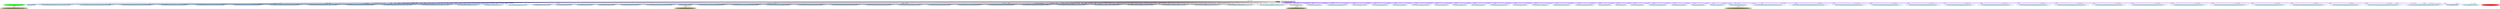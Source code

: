 digraph sessionTrack13 {
                graph [splines=true overlap=false rankdir=TB label=" Session Track #13" labelloc=t]
                node [style=filled]
                edge [style=bold]
                    "Direct Link" [color=khaki4];
"GET /movies/id/2010-how-to-train-your-dragon HTTP/1.1" [color=green];
	"Direct Link" -> "GET /movies/id/2010-how-to-train-your-dragon HTTP/1.1" [label="1 - 2:24:08 AM", color="#000066"];
"http://www.criticcomrade.com/movies/id/2010-how-to-train-your-dragon" [color=khaki4];
"GET /movies/id/2010-how-to-train-your-dragon HTTP/1.1" -> "http://www.criticcomrade.com/movies/id/2010-how-to-train-your-dragon" [label="1 BACK", color="#000066", style="dashed"];
	"http://www.criticcomrade.com/movies/id/2010-how-to-train-your-dragon" -> "GET /movies/id/2010-how-to-train-your-dragon HTTP/1.1" [label="2 - 2:24:17 AM", color="#020164"];
"GET /movies/id/2010-how-to-train-your-dragon HTTP/1.1" -> "Direct Link" [label="2 BACK", color="#020164", style="dashed"];
	"Direct Link" -> "GET /movies/id/2010-how-to-train-your-dragon HTTP/1.1" [label="3 - 2:24:25 AM", color="#040262"];
"GET /movies/id/ HTTP/1.1" [color=lightblue2];
"GET /movies/id/2010-how-to-train-your-dragon HTTP/1.1" -> "Direct Link" [label="3 BACK", color="#040262", style="dashed"];
	"Direct Link" -> "GET /movies/id/ HTTP/1.1" [label="4 - 2:24:29 AM", color="#060360"];
"GET /critics/id/james-berardinelli-at-reelviews/reviews/2010-how-to-train-your-dragon/ HTTP/1.1" [color=lightblue2];
"GET /movies/id/ HTTP/1.1" -> "Direct Link" [label="4 BACK", color="#060360", style="dashed"];
	"Direct Link" -> "GET /critics/id/james-berardinelli-at-reelviews/reviews/2010-how-to-train-your-dragon/ HTTP/1.1" [label="5 - 2:24:33 AM", color="#08045e"];
"GET /critics/id/andy-klein-at-christian-science-monitor/reviews/2010-how-to-train-your-dragon/ HTTP/1.1" [color=lightblue2];
"GET /critics/id/james-berardinelli-at-reelviews/reviews/2010-how-to-train-your-dragon/ HTTP/1.1" -> "Direct Link" [label="5 BACK", color="#08045e", style="dashed"];
	"Direct Link" -> "GET /critics/id/andy-klein-at-christian-science-monitor/reviews/2010-how-to-train-your-dragon/ HTTP/1.1" [label="6 - 2:24:39 AM", color="#0a055c"];
"GET /critics/id/steve-persall-at-st-petersburg-times/reviews/2010-how-to-train-your-dragon/ HTTP/1.1" [color=lightblue2];
"GET /critics/id/andy-klein-at-christian-science-monitor/reviews/2010-how-to-train-your-dragon/ HTTP/1.1" -> "Direct Link" [label="6 BACK", color="#0a055c", style="dashed"];
	"Direct Link" -> "GET /critics/id/steve-persall-at-st-petersburg-times/reviews/2010-how-to-train-your-dragon/ HTTP/1.1" [label="7 - 2:24:44 AM", color="#0c065a"];
"GET /critics/id/helen-ohara-at-empire/reviews/2010-how-to-train-your-dragon/ HTTP/1.1" [color=lightblue2];
"GET /critics/id/steve-persall-at-st-petersburg-times/reviews/2010-how-to-train-your-dragon/ HTTP/1.1" -> "Direct Link" [label="7 BACK", color="#0c065a", style="dashed"];
	"Direct Link" -> "GET /critics/id/helen-ohara-at-empire/reviews/2010-how-to-train-your-dragon/ HTTP/1.1" [label="8 - 2:24:49 AM", color="#0e0758"];
"GET /critics/id/mike-clark-at-washington-post/reviews/2010-how-to-train-your-dragon/ HTTP/1.1" [color=lightblue2];
"GET /critics/id/helen-ohara-at-empire/reviews/2010-how-to-train-your-dragon/ HTTP/1.1" -> "Direct Link" [label="8 BACK", color="#0e0758", style="dashed"];
	"Direct Link" -> "GET /critics/id/mike-clark-at-washington-post/reviews/2010-how-to-train-your-dragon/ HTTP/1.1" [label="9 - 2:24:55 AM", color="#100856"];
"GET /critics/id/tom-russo-at-boston-globe/reviews/2010-how-to-train-your-dragon/ HTTP/1.1" [color=lightblue2];
"GET /critics/id/mike-clark-at-washington-post/reviews/2010-how-to-train-your-dragon/ HTTP/1.1" -> "Direct Link" [label="9 BACK", color="#100856", style="dashed"];
	"Direct Link" -> "GET /critics/id/tom-russo-at-boston-globe/reviews/2010-how-to-train-your-dragon/ HTTP/1.1" [label="10 - 2:25:00 AM", color="#120954"];
"GET /critics/id/roger-moore-at-orlando-sentinel/reviews/2010-how-to-train-your-dragon/ HTTP/1.1" [color=lightblue2];
"GET /critics/id/tom-russo-at-boston-globe/reviews/2010-how-to-train-your-dragon/ HTTP/1.1" -> "Direct Link" [label="10 BACK", color="#120954", style="dashed"];
	"Direct Link" -> "GET /critics/id/roger-moore-at-orlando-sentinel/reviews/2010-how-to-train-your-dragon/ HTTP/1.1" [label="11 - 2:25:05 AM", color="#140a52"];
"GET /critics/id/david-fear-at-time-out-new-york/reviews/2010-how-to-train-your-dragon/ HTTP/1.1" [color=lightblue2];
"GET /critics/id/roger-moore-at-orlando-sentinel/reviews/2010-how-to-train-your-dragon/ HTTP/1.1" -> "Direct Link" [label="11 BACK", color="#140a52", style="dashed"];
	"Direct Link" -> "GET /critics/id/david-fear-at-time-out-new-york/reviews/2010-how-to-train-your-dragon/ HTTP/1.1" [label="12 - 2:25:11 AM", color="#160b50"];
"GET /critics/id/ella-taylor-at-village-voice/reviews/2010-how-to-train-your-dragon/ HTTP/1.1" [color=lightblue2];
"GET /critics/id/david-fear-at-time-out-new-york/reviews/2010-how-to-train-your-dragon/ HTTP/1.1" -> "Direct Link" [label="12 BACK", color="#160b50", style="dashed"];
	"Direct Link" -> "GET /critics/id/ella-taylor-at-village-voice/reviews/2010-how-to-train-your-dragon/ HTTP/1.1" [label="13 - 2:25:16 AM", color="#180c4e"];
"GET /critics/id/stephanie-zacharek-at-saloncom/reviews/2010-how-to-train-your-dragon/ HTTP/1.1" [color=lightblue2];
"GET /critics/id/ella-taylor-at-village-voice/reviews/2010-how-to-train-your-dragon/ HTTP/1.1" -> "Direct Link" [label="13 BACK", color="#180c4e", style="dashed"];
	"Direct Link" -> "GET /critics/id/stephanie-zacharek-at-saloncom/reviews/2010-how-to-train-your-dragon/ HTTP/1.1" [label="14 - 2:25:22 AM", color="#1a0d4c"];
"GET /critics/id/kyle-smith-at-new-york-post/reviews/2010-how-to-train-your-dragon/ HTTP/1.1" [color=lightblue2];
"GET /critics/id/stephanie-zacharek-at-saloncom/reviews/2010-how-to-train-your-dragon/ HTTP/1.1" -> "Direct Link" [label="14 BACK", color="#1a0d4c", style="dashed"];
	"Direct Link" -> "GET /critics/id/kyle-smith-at-new-york-post/reviews/2010-how-to-train-your-dragon/ HTTP/1.1" [label="15 - 2:25:27 AM", color="#1c0e4a"];
"GET /critics/id/owen-gleiberman-at-entertainment-weekly/ HTTP/1.1" [color=lightblue2];
"GET /critics/id/kyle-smith-at-new-york-post/reviews/2010-how-to-train-your-dragon/ HTTP/1.1" -> "Direct Link" [label="15 BACK", color="#1c0e4a", style="dashed"];
	"Direct Link" -> "GET /critics/id/owen-gleiberman-at-entertainment-weekly/ HTTP/1.1" [label="16 - 2:25:32 AM", color="#1e0f48"];
"GET /critics/id/roger-moore-at-orlando-sentinel/ HTTP/1.1" [color=lightblue2];
"GET /critics/id/owen-gleiberman-at-entertainment-weekly/ HTTP/1.1" -> "Direct Link" [label="16 BACK", color="#1e0f48", style="dashed"];
	"Direct Link" -> "GET /critics/id/roger-moore-at-orlando-sentinel/ HTTP/1.1" [label="17 - 2:25:36 AM", color="#201046"];
"GET /critics/id/pete-hammond-at-boxoffice-magazine/ HTTP/1.1" [color=lightblue2];
"GET /critics/id/roger-moore-at-orlando-sentinel/ HTTP/1.1" -> "Direct Link" [label="17 BACK", color="#201046", style="dashed"];
	"Direct Link" -> "GET /critics/id/pete-hammond-at-boxoffice-magazine/ HTTP/1.1" [label="18 - 2:25:39 AM", color="#221144"];
"GET /critics/id/david-fear-at-time-out-new-york/ HTTP/1.1" [color=lightblue2];
"GET /critics/id/pete-hammond-at-boxoffice-magazine/ HTTP/1.1" -> "Direct Link" [label="18 BACK", color="#221144", style="dashed"];
	"Direct Link" -> "GET /critics/id/david-fear-at-time-out-new-york/ HTTP/1.1" [label="19 - 2:25:48 AM", color="#241242"];
"GET /critics/id/peter-debruge-at-variety/ HTTP/1.1" [color=lightblue2];
"GET /critics/id/david-fear-at-time-out-new-york/ HTTP/1.1" -> "Direct Link" [label="19 BACK", color="#241242", style="dashed"];
	"Direct Link" -> "GET /critics/id/peter-debruge-at-variety/ HTTP/1.1" [label="20 - 2:25:52 AM", color="#261340"];
"GET /critics/id/ella-taylor-at-village-voice/ HTTP/1.1" [color=lightblue2];
"GET /critics/id/peter-debruge-at-variety/ HTTP/1.1" -> "Direct Link" [label="20 BACK", color="#261340", style="dashed"];
	"Direct Link" -> "GET /critics/id/ella-taylor-at-village-voice/ HTTP/1.1" [label="21 - 2:25:58 AM", color="#28143e"];
"GET /critics/id/peter-travers-at-rolling-stone/ HTTP/1.1" [color=lightblue2];
"GET /critics/id/ella-taylor-at-village-voice/ HTTP/1.1" -> "Direct Link" [label="21 BACK", color="#28143e", style="dashed"];
	"Direct Link" -> "GET /critics/id/peter-travers-at-rolling-stone/ HTTP/1.1" [label="22 - 2:26:03 AM", color="#2a153c"];
"GET /critics/id/bill-goodykoontz-at-arizona-republic HTTP/1.1" [color=lightblue2];
"GET /critics/id/peter-travers-at-rolling-stone/ HTTP/1.1" -> "Direct Link" [label="22 BACK", color="#2a153c", style="dashed"];
	"Direct Link" -> "GET /critics/id/bill-goodykoontz-at-arizona-republic HTTP/1.1" [label="23 - 5:06:31 AM", color="#2c163a"];
"GET /critics/id/bill-goodykoontz-at-arizona-republic/reviews/2009-post-grad/ HTTP/1.1" [color=lightblue2];
"GET /critics/id/bill-goodykoontz-at-arizona-republic HTTP/1.1" -> "Direct Link" [label="23 BACK", color="#2c163a", style="dashed"];
	"Direct Link" -> "GET /critics/id/bill-goodykoontz-at-arizona-republic/reviews/2009-post-grad/ HTTP/1.1" [label="24 - 5:06:36 AM", color="#2e1738"];
"GET /movies/id/2009-post-grad/ HTTP/1.1" [color=lightblue2];
"GET /critics/id/bill-goodykoontz-at-arizona-republic/reviews/2009-post-grad/ HTTP/1.1" -> "Direct Link" [label="24 BACK", color="#2e1738", style="dashed"];
	"Direct Link" -> "GET /movies/id/2009-post-grad/ HTTP/1.1" [label="25 - 5:06:41 AM", color="#301836"];
"http://www.criticcomrade.com/movies/id/2009-post-grad/" [color=khaki4];
"GET /movies/id/2009-post-grad/ HTTP/1.1" -> "http://www.criticcomrade.com/movies/id/2009-post-grad/" [label="25 BACK", color="#301836", style="dashed"];
	"http://www.criticcomrade.com/movies/id/2009-post-grad/" -> "GET /movies/id/2009-post-grad/ HTTP/1.1" [label="26 - 5:06:53 AM", color="#321934"];
"GET /movies/id/2009-post-grad/ HTTP/1.1" -> "Direct Link" [label="26 BACK", color="#321934", style="dashed"];
	"Direct Link" -> "GET /movies/id/2009-post-grad/ HTTP/1.1" [label="27 - 5:07:02 AM", color="#341a32"];
"GET /movies/id/2009-post-grad/ HTTP/1.1" -> "Direct Link" [label="27 BACK", color="#341a32", style="dashed"];
	"Direct Link" -> "GET /critics/id/bill-goodykoontz-at-arizona-republic HTTP/1.1" [label="28 - 5:07:06 AM", color="#361b30"];
"GET /critics/id/joe-neumaier-at-new-york-daily-news/reviews/2009-post-grad/ HTTP/1.1" [color=lightblue2];
"GET /critics/id/bill-goodykoontz-at-arizona-republic HTTP/1.1" -> "Direct Link" [label="28 BACK", color="#361b30", style="dashed"];
	"Direct Link" -> "GET /critics/id/joe-neumaier-at-new-york-daily-news/reviews/2009-post-grad/ HTTP/1.1" [label="29 - 5:07:11 AM", color="#381c2e"];
"GET /critics/id/stephen-whitty-at-newark-starledger/reviews/2009-post-grad/ HTTP/1.1" [color=lightblue2];
"GET /critics/id/joe-neumaier-at-new-york-daily-news/reviews/2009-post-grad/ HTTP/1.1" -> "Direct Link" [label="29 BACK", color="#381c2e", style="dashed"];
	"Direct Link" -> "GET /critics/id/stephen-whitty-at-newark-starledger/reviews/2009-post-grad/ HTTP/1.1" [label="30 - 5:07:15 AM", color="#3a1d2c"];
"GET /critics/id/avi-offer-at-nyc-movie-guru/reviews/2009-post-grad/ HTTP/1.1" [color=lightblue2];
"GET /critics/id/stephen-whitty-at-newark-starledger/reviews/2009-post-grad/ HTTP/1.1" -> "Direct Link" [label="30 BACK", color="#3a1d2c", style="dashed"];
	"Direct Link" -> "GET /critics/id/avi-offer-at-nyc-movie-guru/reviews/2009-post-grad/ HTTP/1.1" [label="31 - 5:07:21 AM", color="#3c1e2a"];
"GET /critics/id/amy-biancolli-at-houston-chronicle/reviews/2009-post-grad/ HTTP/1.1" [color=lightblue2];
"GET /critics/id/avi-offer-at-nyc-movie-guru/reviews/2009-post-grad/ HTTP/1.1" -> "Direct Link" [label="31 BACK", color="#3c1e2a", style="dashed"];
	"Direct Link" -> "GET /critics/id/amy-biancolli-at-houston-chronicle/reviews/2009-post-grad/ HTTP/1.1" [label="32 - 5:07:25 AM", color="#3e1f28"];
"GET /critics/id/jeannette-catsoulis-at-new-york-times/reviews/2009-post-grad/ HTTP/1.1" [color=lightblue2];
"GET /critics/id/amy-biancolli-at-houston-chronicle/reviews/2009-post-grad/ HTTP/1.1" -> "Direct Link" [label="32 BACK", color="#3e1f28", style="dashed"];
	"Direct Link" -> "GET /critics/id/jeannette-catsoulis-at-new-york-times/reviews/2009-post-grad/ HTTP/1.1" [label="33 - 5:07:31 AM", color="#402026"];
"GET /critics/id/moira-macdonald-at-seattle-times/reviews/2009-post-grad/ HTTP/1.1" [color=lightblue2];
"GET /critics/id/jeannette-catsoulis-at-new-york-times/reviews/2009-post-grad/ HTTP/1.1" -> "Direct Link" [label="33 BACK", color="#402026", style="dashed"];
	"Direct Link" -> "GET /critics/id/moira-macdonald-at-seattle-times/reviews/2009-post-grad/ HTTP/1.1" [label="34 - 5:07:36 AM", color="#422124"];
"GET /critics/id/peter-paras-at-e-online/reviews/2009-post-grad/ HTTP/1.1" [color=lightblue2];
"GET /critics/id/moira-macdonald-at-seattle-times/reviews/2009-post-grad/ HTTP/1.1" -> "Direct Link" [label="34 BACK", color="#422124", style="dashed"];
	"Direct Link" -> "GET /critics/id/peter-paras-at-e-online/reviews/2009-post-grad/ HTTP/1.1" [label="35 - 5:07:41 AM", color="#442222"];
"GET /critics/id/tom-long-at-detroit-news/reviews/2009-post-grad/ HTTP/1.1" [color=lightblue2];
"GET /critics/id/peter-paras-at-e-online/reviews/2009-post-grad/ HTTP/1.1" -> "Direct Link" [label="35 BACK", color="#442222", style="dashed"];
	"Direct Link" -> "GET /critics/id/tom-long-at-detroit-news/reviews/2009-post-grad/ HTTP/1.1" [label="36 - 5:07:47 AM", color="#462320"];
"GET /critics/id/greg-quill-at-toronto-star/reviews/2009-post-grad/ HTTP/1.1" [color=lightblue2];
"GET /critics/id/tom-long-at-detroit-news/reviews/2009-post-grad/ HTTP/1.1" -> "Direct Link" [label="36 BACK", color="#462320", style="dashed"];
	"Direct Link" -> "GET /critics/id/greg-quill-at-toronto-star/reviews/2009-post-grad/ HTTP/1.1" [label="37 - 5:07:52 AM", color="#48241e"];
"GET /critics/id/peter-sobczynski-at-efilmcriticcom/reviews/2009-post-grad/ HTTP/1.1" [color=lightblue2];
"GET /critics/id/greg-quill-at-toronto-star/reviews/2009-post-grad/ HTTP/1.1" -> "Direct Link" [label="37 BACK", color="#48241e", style="dashed"];
	"Direct Link" -> "GET /critics/id/peter-sobczynski-at-efilmcriticcom/reviews/2009-post-grad/ HTTP/1.1" [label="38 - 5:07:57 AM", color="#4a251c"];
"GET /critics/id/christian-toto-at-what-would-toto-watch/reviews/2009-post-grad/ HTTP/1.1" [color=lightblue2];
"GET /critics/id/peter-sobczynski-at-efilmcriticcom/reviews/2009-post-grad/ HTTP/1.1" -> "Direct Link" [label="38 BACK", color="#4a251c", style="dashed"];
	"Direct Link" -> "GET /critics/id/christian-toto-at-what-would-toto-watch/reviews/2009-post-grad/ HTTP/1.1" [label="39 - 5:08:02 AM", color="#4c261a"];
"GET /critics/id/ken-hanke-at-mountain-xpress-asheville-nc/reviews/2009-post-grad/ HTTP/1.1" [color=lightblue2];
"GET /critics/id/christian-toto-at-what-would-toto-watch/reviews/2009-post-grad/ HTTP/1.1" -> "Direct Link" [label="39 BACK", color="#4c261a", style="dashed"];
	"Direct Link" -> "GET /critics/id/ken-hanke-at-mountain-xpress-asheville-nc/reviews/2009-post-grad/ HTTP/1.1" [label="40 - 5:08:07 AM", color="#4e2718"];
"GET /critics/id/jeff-bayer-at-the-scorecard-review/reviews/2009-post-grad/ HTTP/1.1" [color=lightblue2];
"GET /critics/id/ken-hanke-at-mountain-xpress-asheville-nc/reviews/2009-post-grad/ HTTP/1.1" -> "Direct Link" [label="40 BACK", color="#4e2718", style="dashed"];
	"Direct Link" -> "GET /critics/id/jeff-bayer-at-the-scorecard-review/reviews/2009-post-grad/ HTTP/1.1" [label="41 - 5:08:12 AM", color="#502816"];
"GET /critics/id/jackie-k-cooper-at-jackiekcoopercom/reviews/2009-post-grad/ HTTP/1.1" [color=lightblue2];
"GET /critics/id/jeff-bayer-at-the-scorecard-review/reviews/2009-post-grad/ HTTP/1.1" -> "Direct Link" [label="41 BACK", color="#502816", style="dashed"];
	"Direct Link" -> "GET /critics/id/jackie-k-cooper-at-jackiekcoopercom/reviews/2009-post-grad/ HTTP/1.1" [label="42 - 5:08:18 AM", color="#522914"];
"GET /critics/id/robert-levin-at-critics-notebook/reviews/2009-post-grad/ HTTP/1.1" [color=lightblue2];
"GET /critics/id/jackie-k-cooper-at-jackiekcoopercom/reviews/2009-post-grad/ HTTP/1.1" -> "Direct Link" [label="42 BACK", color="#522914", style="dashed"];
	"Direct Link" -> "GET /critics/id/robert-levin-at-critics-notebook/reviews/2009-post-grad/ HTTP/1.1" [label="43 - 5:08:23 AM", color="#542a12"];
"GET /critics/id/sonny-bunch-at-washington-times/reviews/2009-post-grad/ HTTP/1.1" [color=lightblue2];
"GET /critics/id/robert-levin-at-critics-notebook/reviews/2009-post-grad/ HTTP/1.1" -> "Direct Link" [label="43 BACK", color="#542a12", style="dashed"];
	"Direct Link" -> "GET /critics/id/sonny-bunch-at-washington-times/reviews/2009-post-grad/ HTTP/1.1" [label="44 - 5:08:28 AM", color="#562b10"];
"GET /critics/id/austin-kennedy-at-sin-magazine/reviews/2009-post-grad/ HTTP/1.1" [color=lightblue2];
"GET /critics/id/sonny-bunch-at-washington-times/reviews/2009-post-grad/ HTTP/1.1" -> "Direct Link" [label="44 BACK", color="#562b10", style="dashed"];
	"Direct Link" -> "GET /critics/id/austin-kennedy-at-sin-magazine/reviews/2009-post-grad/ HTTP/1.1" [label="45 - 5:08:34 AM", color="#582c0e"];
"GET /critics/id/susan-granger-at-ssg-syndicate/reviews/2009-post-grad/ HTTP/1.1" [color=lightblue2];
"GET /critics/id/austin-kennedy-at-sin-magazine/reviews/2009-post-grad/ HTTP/1.1" -> "Direct Link" [label="45 BACK", color="#582c0e", style="dashed"];
	"Direct Link" -> "GET /critics/id/susan-granger-at-ssg-syndicate/reviews/2009-post-grad/ HTTP/1.1" [label="46 - 5:08:39 AM", color="#5a2d0c"];
"GET /movies/id/2010-kickass HTTP/1.1" [color=lightblue2];
"GET /critics/id/susan-granger-at-ssg-syndicate/reviews/2009-post-grad/ HTTP/1.1" -> "Direct Link" [label="46 BACK", color="#5a2d0c", style="dashed"];
	"Direct Link" -> "GET /movies/id/2010-kickass HTTP/1.1" [label="47 - 7:19:24 PM", color="#5c2e0a"];
"http://www.criticcomrade.com/movies/id/2010-kickass" [color=khaki4];
"GET /movies/id/2010-kickass HTTP/1.1" -> "http://www.criticcomrade.com/movies/id/2010-kickass" [label="47 BACK", color="#5c2e0a", style="dashed"];
	"http://www.criticcomrade.com/movies/id/2010-kickass" -> "GET /movies/id/2010-kickass HTTP/1.1" [label="48 - 7:19:31 PM", color="#5e2f08"];
"GET /movies/id/2010-kickass HTTP/1.1" -> "Direct Link" [label="48 BACK", color="#5e2f08", style="dashed"];
	"Direct Link" -> "GET /movies/id/2010-kickass HTTP/1.1" [label="49 - 7:19:37 PM", color="#603006"];
"GET /movies/id/2010-kickass HTTP/1.1" -> "Direct Link" [label="49 BACK", color="#603006", style="dashed"];
	"Direct Link" -> "GET /movies/id/ HTTP/1.1" [label="50 - 7:19:41 PM", color="#623104"];
"GET /movies/id/ HTTP/1.1" -> "Direct Link" [label="50 BACK", color="#623104", style="dashed"];
	"Direct Link" -> "GET /critics/id/pete-hammond-at-boxoffice-magazine/ HTTP/1.1" [label="51 - 7:19:45 PM", color="#643202"];
"GET /critics/id/chris-hewitt-at-empire/ HTTP/1.1" [color=lightblue2];
"GET /critics/id/pete-hammond-at-boxoffice-magazine/ HTTP/1.1" -> "Direct Link" [label="51 BACK", color="#643202", style="dashed"];
	"Direct Link" -> "GET /critics/id/chris-hewitt-at-empire/ HTTP/1.1" [label="52 - 7:19:50 PM", color="#663300"];
"GET /critics/id/john-defore-at-the-hollywood-reporter/ HTTP/1.1" [color=lightblue2];
"GET /critics/id/chris-hewitt-at-empire/ HTTP/1.1" -> "Direct Link" [label="52 BACK", color="#663300", style="dashed"];
	"Direct Link" -> "GET /critics/id/john-defore-at-the-hollywood-reporter/ HTTP/1.1" [label="53 - 7:19:56 PM", color="#6834fffffffffffffffe"];
"GET /movies/id/2010-kickass/reviews/ HTTP/1.1" [color=lightblue2];
"GET /critics/id/john-defore-at-the-hollywood-reporter/ HTTP/1.1" -> "Direct Link" [label="53 BACK", color="#6834fffffffffffffffe", style="dashed"];
	"Direct Link" -> "GET /movies/id/2010-kickass/reviews/ HTTP/1.1" [label="54 - 7:20:01 PM", color="#6a35fffffffffffffffc"];
"GET /movies/id/2010-clash-of-the-titans/ HTTP/1.1" [color=lightblue2];
"GET /movies/id/2010-kickass/reviews/ HTTP/1.1" -> "Direct Link" [label="54 BACK", color="#6a35fffffffffffffffc", style="dashed"];
	"Direct Link" -> "GET /movies/id/2010-clash-of-the-titans/ HTTP/1.1" [label="55 - 7:20:05 PM", color="#6c36fffffffffffffffa"];
"GET /movies/id/2010-last-song-the/ HTTP/1.1" [color=lightblue2];
"GET /movies/id/2010-clash-of-the-titans/ HTTP/1.1" -> "Direct Link" [label="55 BACK", color="#6c36fffffffffffffffa", style="dashed"];
	"Direct Link" -> "GET /movies/id/2010-last-song-the/ HTTP/1.1" [label="56 - 7:20:10 PM", color="#6e37fffffffffffffff8"];
"GET /movies/id/2010-why-did-i-get-married-too/ HTTP/1.1" [color=lightblue2];
"GET /movies/id/2010-last-song-the/ HTTP/1.1" -> "Direct Link" [label="56 BACK", color="#6e37fffffffffffffff8", style="dashed"];
	"Direct Link" -> "GET /movies/id/2010-why-did-i-get-married-too/ HTTP/1.1" [label="57 - 7:20:14 PM", color="#7038fffffffffffffff6"];
"GET /movies/id/2010-don-mckay/ HTTP/1.1" [color=lightblue2];
"GET /movies/id/2010-why-did-i-get-married-too/ HTTP/1.1" -> "Direct Link" [label="57 BACK", color="#7038fffffffffffffff6", style="dashed"];
	"Direct Link" -> "GET /movies/id/2010-don-mckay/ HTTP/1.1" [label="58 - 7:20:18 PM", color="#7239fffffffffffffff4"];
"GET /movies/id/2010-the-greatest/ HTTP/1.1" [color=lightblue2];
"GET /movies/id/2010-don-mckay/ HTTP/1.1" -> "Direct Link" [label="58 BACK", color="#7239fffffffffffffff4", style="dashed"];
	"Direct Link" -> "GET /movies/id/2010-the-greatest/ HTTP/1.1" [label="59 - 7:20:22 PM", color="#743afffffffffffffff2"];
"GET /movies/id/2010-the-warlords/ HTTP/1.1" [color=lightblue2];
"GET /movies/id/2010-the-greatest/ HTTP/1.1" -> "Direct Link" [label="59 BACK", color="#743afffffffffffffff2", style="dashed"];
	"Direct Link" -> "GET /movies/id/2010-the-warlords/ HTTP/1.1" [label="60 - 7:20:26 PM", color="#763bfffffffffffffff0"];
"GET /movies/id/2010-how-to-train-your-dragon/ HTTP/1.1" [color=lightblue2];
"GET /movies/id/2010-the-warlords/ HTTP/1.1" -> "Direct Link" [label="60 BACK", color="#763bfffffffffffffff0", style="dashed"];
	"Direct Link" -> "GET /movies/id/2010-how-to-train-your-dragon/ HTTP/1.1" [label="61 - 7:20:30 PM", color="#783cffffffffffffffee"];
"GET /movies/id/2010-the-last-song/ HTTP/1.1" [color=lightblue2];
"GET /movies/id/2010-how-to-train-your-dragon/ HTTP/1.1" -> "Direct Link" [label="61 BACK", color="#783cffffffffffffffee", style="dashed"];
	"Direct Link" -> "GET /movies/id/2010-the-last-song/ HTTP/1.1" [label="62 - 7:20:34 PM", color="#7a3dffffffffffffffec"];
"GET /movies/id/2010-alice-in-wonderland/ HTTP/1.1" [color=lightblue2];
"GET /movies/id/2010-the-last-song/ HTTP/1.1" -> "Direct Link" [label="62 BACK", color="#7a3dffffffffffffffec", style="dashed"];
	"Direct Link" -> "GET /movies/id/2010-alice-in-wonderland/ HTTP/1.1" [label="63 - 7:20:38 PM", color="#7c3effffffffffffffea"];
"GET /movies/id/2010-hot-tub-time-machine/ HTTP/1.1" [color=lightblue2];
"GET /movies/id/2010-alice-in-wonderland/ HTTP/1.1" -> "Direct Link" [label="63 BACK", color="#7c3effffffffffffffea", style="dashed"];
	"Direct Link" -> "GET /movies/id/2010-hot-tub-time-machine/ HTTP/1.1" [label="64 - 7:20:43 PM", color="#7e3fffffffffffffffe8"];
"GET /movies/id/2010-exit-through-the-gift-shop/ HTTP/1.1" [color=lightblue2];
"GET /movies/id/2010-hot-tub-time-machine/ HTTP/1.1" -> "Direct Link" [label="64 BACK", color="#7e3fffffffffffffffe8", style="dashed"];
	"Direct Link" -> "GET /movies/id/2010-exit-through-the-gift-shop/ HTTP/1.1" [label="65 - 7:20:47 PM", color="#8040ffffffffffffffe6"];
"GET /movies/id/2010-afterlife/ HTTP/1.1" [color=lightblue2];
"GET /movies/id/2010-exit-through-the-gift-shop/ HTTP/1.1" -> "Direct Link" [label="65 BACK", color="#8040ffffffffffffffe6", style="dashed"];
	"Direct Link" -> "GET /movies/id/2010-afterlife/ HTTP/1.1" [label="66 - 7:20:51 PM", color="#8241ffffffffffffffe4"];
"GET /movies/id/2010-cah/ HTTP/1.1" [color=lightblue2];
"GET /movies/id/2010-afterlife/ HTTP/1.1" -> "Direct Link" [label="66 BACK", color="#8241ffffffffffffffe4", style="dashed"];
	"Direct Link" -> "GET /movies/id/2010-cah/ HTTP/1.1" [label="67 - 7:20:55 PM", color="#8442ffffffffffffffe2"];
"GET /movies/id/2010-date-night/ HTTP/1.1" [color=lightblue2];
"GET /movies/id/2010-cah/ HTTP/1.1" -> "Direct Link" [label="67 BACK", color="#8442ffffffffffffffe2", style="dashed"];
	"Direct Link" -> "GET /movies/id/2010-date-night/ HTTP/1.1" [label="68 - 7:20:59 PM", color="#8643ffffffffffffffe0"];
"GET /critics/id/harvey-s-karten-at-compuserve/ HTTP/1.1" [color=lightblue2];
"GET /movies/id/2010-date-night/ HTTP/1.1" -> "Direct Link" [label="68 BACK", color="#8643ffffffffffffffe0", style="dashed"];
	"Direct Link" -> "GET /critics/id/harvey-s-karten-at-compuserve/ HTTP/1.1" [label="69 - 1:26:44 AM", color="#8844ffffffffffffffde"];
"GET /movies/id/2010-the-ghost-writer HTTP/1.1" [color=lightblue2];
"GET /critics/id/harvey-s-karten-at-compuserve/ HTTP/1.1" -> "Direct Link" [label="69 BACK", color="#8844ffffffffffffffde", style="dashed"];
	"Direct Link" -> "GET /movies/id/2010-the-ghost-writer HTTP/1.1" [label="70 - 1:30:27 AM", color="#8a45ffffffffffffffdc"];
"GET /movies/id/2010-the-wolfman/ HTTP/1.1" [color=lightblue2];
"GET /movies/id/2010-the-ghost-writer HTTP/1.1" -> "Direct Link" [label="70 BACK", color="#8a45ffffffffffffffdc", style="dashed"];
	"Direct Link" -> "GET /movies/id/2010-the-wolfman/ HTTP/1.1" [label="71 - 1:55:56 AM", color="#8c46ffffffffffffffda"];
"GET /movies/id/2010-to-die-for-tano/ HTTP/1.1" [color=lightblue2];
"GET /movies/id/2010-the-wolfman/ HTTP/1.1" -> "Direct Link" [label="71 BACK", color="#8c46ffffffffffffffda", style="dashed"];
	"Direct Link" -> "GET /movies/id/2010-to-die-for-tano/ HTTP/1.1" [label="72 - 1:56:26 AM", color="#8e47ffffffffffffffd8"];
"GET /movies/id/2008-vicky-cristina-barcelona HTTP/1.1" [color=lightblue2];
"GET /movies/id/2010-to-die-for-tano/ HTTP/1.1" -> "Direct Link" [label="72 BACK", color="#8e47ffffffffffffffd8", style="dashed"];
	"Direct Link" -> "GET /movies/id/2008-vicky-cristina-barcelona HTTP/1.1" [label="73 - 9:46:45 AM", color="#9048ffffffffffffffd6"];
"http://www.criticcomrade.com/movies/id/2008-vicky-cristina-barcelona" [color=khaki4];
"GET /movies/id/2008-vicky-cristina-barcelona HTTP/1.1" -> "http://www.criticcomrade.com/movies/id/2008-vicky-cristina-barcelona" [label="73 BACK", color="#9048ffffffffffffffd6", style="dashed"];
	"http://www.criticcomrade.com/movies/id/2008-vicky-cristina-barcelona" -> "GET /movies/id/2008-vicky-cristina-barcelona HTTP/1.1" [label="74 - 9:46:57 AM", color="#9249ffffffffffffffd4"];
"GET /movies/id/2008-vicky-cristina-barcelona HTTP/1.1" -> "Direct Link" [label="74 BACK", color="#9249ffffffffffffffd4", style="dashed"];
	"Direct Link" -> "GET /movies/id/2008-vicky-cristina-barcelona HTTP/1.1" [label="75 - 9:47:06 AM", color="#944affffffffffffffd2"];
"GET /movies/id/2008-vicky-cristina-barcelona HTTP/1.1" -> "Direct Link" [label="75 BACK", color="#944affffffffffffffd2", style="dashed"];
	"Direct Link" -> "GET /movies/id/ HTTP/1.1" [label="76 - 9:47:09 AM", color="#964bffffffffffffffd0"];
"GET /critics/id/harvey-s-karten-at-compuserve/reviews/2008-vicky-cristina-barcelona/ HTTP/1.1" [color=lightblue2];
"GET /movies/id/ HTTP/1.1" -> "Direct Link" [label="76 BACK", color="#964bffffffffffffffd0", style="dashed"];
	"Direct Link" -> "GET /critics/id/harvey-s-karten-at-compuserve/reviews/2008-vicky-cristina-barcelona/ HTTP/1.1" [label="77 - 9:47:12 AM", color="#984cffffffffffffffce"];
"GET /critics/id/doris-toumarkine-at-film-journal-international/reviews/2008-vicky-cristina-barcelona/ HTTP/1.1" [color=lightblue2];
"GET /critics/id/harvey-s-karten-at-compuserve/reviews/2008-vicky-cristina-barcelona/ HTTP/1.1" -> "Direct Link" [label="77 BACK", color="#984cffffffffffffffce", style="dashed"];
	"Direct Link" -> "GET /critics/id/doris-toumarkine-at-film-journal-international/reviews/2008-vicky-cristina-barcelona/ HTTP/1.1" [label="78 - 9:47:16 AM", color="#9a4dffffffffffffffcc"];
"GET /critics/id/susan-granger-at-ssg-syndicate/reviews/2008-vicky-cristina-barcelona/ HTTP/1.1" [color=lightblue2];
"GET /critics/id/doris-toumarkine-at-film-journal-international/reviews/2008-vicky-cristina-barcelona/ HTTP/1.1" -> "Direct Link" [label="78 BACK", color="#9a4dffffffffffffffcc", style="dashed"];
	"Direct Link" -> "GET /critics/id/susan-granger-at-ssg-syndicate/reviews/2008-vicky-cristina-barcelona/ HTTP/1.1" [label="79 - 9:47:20 AM", color="#9c4effffffffffffffca"];
"GET /critics/id/david-denby-at-new-yorker/reviews/2008-vicky-cristina-barcelona/ HTTP/1.1" [color=lightblue2];
"GET /critics/id/susan-granger-at-ssg-syndicate/reviews/2008-vicky-cristina-barcelona/ HTTP/1.1" -> "Direct Link" [label="79 BACK", color="#9c4effffffffffffffca", style="dashed"];
	"Direct Link" -> "GET /critics/id/david-denby-at-new-yorker/reviews/2008-vicky-cristina-barcelona/ HTTP/1.1" [label="80 - 9:47:24 AM", color="#9e4fffffffffffffffc8"];
"GET /critics/id/cole-smithey-at-colesmitheycom/reviews/2008-vicky-cristina-barcelona/ HTTP/1.1" [color=lightblue2];
"GET /critics/id/david-denby-at-new-yorker/reviews/2008-vicky-cristina-barcelona/ HTTP/1.1" -> "Direct Link" [label="80 BACK", color="#9e4fffffffffffffffc8", style="dashed"];
	"Direct Link" -> "GET /critics/id/cole-smithey-at-colesmitheycom/reviews/2008-vicky-cristina-barcelona/ HTTP/1.1" [label="81 - 9:47:29 AM", color="#a050ffffffffffffffc6"];
"GET /critics/id/wendy-ide-at-times-uk/reviews/2008-vicky-cristina-barcelona/ HTTP/1.1" [color=lightblue2];
"GET /critics/id/cole-smithey-at-colesmitheycom/reviews/2008-vicky-cristina-barcelona/ HTTP/1.1" -> "Direct Link" [label="81 BACK", color="#a050ffffffffffffffc6", style="dashed"];
	"Direct Link" -> "GET /critics/id/wendy-ide-at-times-uk/reviews/2008-vicky-cristina-barcelona/ HTTP/1.1" [label="82 - 9:47:33 AM", color="#a251ffffffffffffffc4"];
"GET /critics/id/emanuel-levy-at-emanuellevycom/reviews/2008-vicky-cristina-barcelona/ HTTP/1.1" [color=lightblue2];
"GET /critics/id/wendy-ide-at-times-uk/reviews/2008-vicky-cristina-barcelona/ HTTP/1.1" -> "Direct Link" [label="82 BACK", color="#a251ffffffffffffffc4", style="dashed"];
	"Direct Link" -> "GET /critics/id/emanuel-levy-at-emanuellevycom/reviews/2008-vicky-cristina-barcelona/ HTTP/1.1" [label="83 - 9:47:37 AM", color="#a452ffffffffffffffc2"];
"GET /critics/id/karina-longworth-at-spoutblog/reviews/2008-vicky-cristina-barcelona/ HTTP/1.1" [color=lightblue2];
"GET /critics/id/emanuel-levy-at-emanuellevycom/reviews/2008-vicky-cristina-barcelona/ HTTP/1.1" -> "Direct Link" [label="83 BACK", color="#a452ffffffffffffffc2", style="dashed"];
	"Direct Link" -> "GET /critics/id/karina-longworth-at-spoutblog/reviews/2008-vicky-cristina-barcelona/ HTTP/1.1" [label="84 - 9:47:41 AM", color="#a653ffffffffffffffc0"];
"GET /critics/id/andrew-l-urban-at-urban-cinefile/reviews/2008-vicky-cristina-barcelona/ HTTP/1.1" [color=lightblue2];
"GET /critics/id/karina-longworth-at-spoutblog/reviews/2008-vicky-cristina-barcelona/ HTTP/1.1" -> "Direct Link" [label="84 BACK", color="#a653ffffffffffffffc0", style="dashed"];
	"Direct Link" -> "GET /critics/id/andrew-l-urban-at-urban-cinefile/reviews/2008-vicky-cristina-barcelona/ HTTP/1.1" [label="85 - 9:47:46 AM", color="#a854ffffffffffffffbe"];
"GET /critics/id/louise-keller-at-urban-cinefile/reviews/2008-vicky-cristina-barcelona/ HTTP/1.1" [color=lightblue2];
"GET /critics/id/andrew-l-urban-at-urban-cinefile/reviews/2008-vicky-cristina-barcelona/ HTTP/1.1" -> "Direct Link" [label="85 BACK", color="#a854ffffffffffffffbe", style="dashed"];
	"Direct Link" -> "GET /critics/id/louise-keller-at-urban-cinefile/reviews/2008-vicky-cristina-barcelona/ HTTP/1.1" [label="86 - 9:47:50 AM", color="#aa55ffffffffffffffbc"];
"GET /critics/id/david-stratton-at-at-the-movies-australia/reviews/2008-vicky-cristina-barcelona/ HTTP/1.1" [color=lightblue2];
"GET /critics/id/louise-keller-at-urban-cinefile/reviews/2008-vicky-cristina-barcelona/ HTTP/1.1" -> "Direct Link" [label="86 BACK", color="#aa55ffffffffffffffbc", style="dashed"];
	"Direct Link" -> "GET /critics/id/david-stratton-at-at-the-movies-australia/reviews/2008-vicky-cristina-barcelona/ HTTP/1.1" [label="87 - 9:47:54 AM", color="#ac56ffffffffffffffba"];
"GET /critics/id/jeffrey-chen-at-window-to-the-movies/reviews/2008-vicky-cristina-barcelona/ HTTP/1.1" [color=lightblue2];
"GET /critics/id/david-stratton-at-at-the-movies-australia/reviews/2008-vicky-cristina-barcelona/ HTTP/1.1" -> "Direct Link" [label="87 BACK", color="#ac56ffffffffffffffba", style="dashed"];
	"Direct Link" -> "GET /critics/id/jeffrey-chen-at-window-to-the-movies/reviews/2008-vicky-cristina-barcelona/ HTTP/1.1" [label="88 - 9:47:59 AM", color="#ae57ffffffffffffffb8"];
"GET /critics/id/julie-rigg-at-movietime-abc-radio-national/reviews/2008-vicky-cristina-barcelona/ HTTP/1.1" [color=lightblue2];
"GET /critics/id/jeffrey-chen-at-window-to-the-movies/reviews/2008-vicky-cristina-barcelona/ HTTP/1.1" -> "Direct Link" [label="88 BACK", color="#ae57ffffffffffffffb8", style="dashed"];
	"Direct Link" -> "GET /critics/id/julie-rigg-at-movietime-abc-radio-national/reviews/2008-vicky-cristina-barcelona/ HTTP/1.1" [label="89 - 9:48:04 AM", color="#b058ffffffffffffffb6"];
"GET /critics/id/evan-williams-at-the-australian/reviews/2008-vicky-cristina-barcelona/ HTTP/1.1" [color=lightblue2];
"GET /critics/id/julie-rigg-at-movietime-abc-radio-national/reviews/2008-vicky-cristina-barcelona/ HTTP/1.1" -> "Direct Link" [label="89 BACK", color="#b058ffffffffffffffb6", style="dashed"];
	"Direct Link" -> "GET /critics/id/evan-williams-at-the-australian/reviews/2008-vicky-cristina-barcelona/ HTTP/1.1" [label="90 - 9:48:08 AM", color="#b259ffffffffffffffb4"];
"GET /critics/id/paul-byrnes-at-sydney-morning-herald/reviews/2008-vicky-cristina-barcelona/ HTTP/1.1" [color=lightblue2];
"GET /critics/id/evan-williams-at-the-australian/reviews/2008-vicky-cristina-barcelona/ HTTP/1.1" -> "Direct Link" [label="90 BACK", color="#b259ffffffffffffffb4", style="dashed"];
	"Direct Link" -> "GET /critics/id/paul-byrnes-at-sydney-morning-herald/reviews/2008-vicky-cristina-barcelona/ HTTP/1.1" [label="91 - 9:48:12 AM", color="#b45affffffffffffffb2"];
"GET /critics/id/scott-tobias-at-av-club/reviews/2008-vicky-cristina-barcelona/ HTTP/1.1" [color=lightblue2];
"GET /critics/id/paul-byrnes-at-sydney-morning-herald/reviews/2008-vicky-cristina-barcelona/ HTTP/1.1" -> "Direct Link" [label="91 BACK", color="#b45affffffffffffffb2", style="dashed"];
	"Direct Link" -> "GET /critics/id/scott-tobias-at-av-club/reviews/2008-vicky-cristina-barcelona/ HTTP/1.1" [label="92 - 9:48:16 AM", color="#b65bffffffffffffffb0"];
"GET /critics/id/christian-toto-at-what-would-toto-watch/reviews/2008-vicky-cristina-barcelona/ HTTP/1.1" [color=lightblue2];
"GET /critics/id/scott-tobias-at-av-club/reviews/2008-vicky-cristina-barcelona/ HTTP/1.1" -> "Direct Link" [label="92 BACK", color="#b65bffffffffffffffb0", style="dashed"];
	"Direct Link" -> "GET /critics/id/christian-toto-at-what-would-toto-watch/reviews/2008-vicky-cristina-barcelona/ HTTP/1.1" [label="93 - 9:48:20 AM", color="#b85cffffffffffffffae"];
"GET /critics/id/tony-macklin-at-fayetteville-free-weekly/reviews/2008-vicky-cristina-barcelona/ HTTP/1.1" [color=lightblue2];
"GET /critics/id/christian-toto-at-what-would-toto-watch/reviews/2008-vicky-cristina-barcelona/ HTTP/1.1" -> "Direct Link" [label="93 BACK", color="#b85cffffffffffffffae", style="dashed"];
	"Direct Link" -> "GET /critics/id/tony-macklin-at-fayetteville-free-weekly/reviews/2008-vicky-cristina-barcelona/ HTTP/1.1" [label="94 - 9:48:25 AM", color="#ba5dffffffffffffffac"];
"GET /movies/id/2009-avatar/ HTTP/1.1" [color=lightblue2];
"GET /critics/id/tony-macklin-at-fayetteville-free-weekly/reviews/2008-vicky-cristina-barcelona/ HTTP/1.1" -> "Direct Link" [label="94 BACK", color="#ba5dffffffffffffffac", style="dashed"];
	"Direct Link" -> "GET /movies/id/2009-avatar/ HTTP/1.1" [label="95 - 10:02:20 AM", color="#bc5effffffffffffffaa"];
"GET /movies/id/2009-the-lovely-bones/ HTTP/1.1" [color=lightblue2];
"GET /movies/id/2009-avatar/ HTTP/1.1" -> "Direct Link" [label="95 BACK", color="#bc5effffffffffffffaa", style="dashed"];
	"Direct Link" -> "GET /movies/id/2009-the-lovely-bones/ HTTP/1.1" [label="96 - 10:02:30 AM", color="#be5fffffffffffffffa8"];
"GET /movies/id/2009-the-lovely-bones/ HTTP/1.1" -> "Direct Link" [label="96 BACK", color="#be5fffffffffffffffa8", style="dashed"];
	"Direct Link" -> "GET /movies/id/2009-the-lovely-bones/ HTTP/1.1" [label="97 - 10:27:45 AM", color="#c060ffffffffffffffa6"];
"GET /movies/id/2010-pop-star-on-ice/ HTTP/1.1" [color=red];
"GET /movies/id/2009-the-lovely-bones/ HTTP/1.1" -> "Direct Link" [label="97 BACK", color="#c060ffffffffffffffa6", style="dashed"];
	"Direct Link" -> "GET /movies/id/2010-pop-star-on-ice/ HTTP/1.1" [label="98 - 11:03:06 AM", color="#c261ffffffffffffffa4"];
"Session Length: -111742:-2 minutes. 98 Clicks.\nSessionID: 38.112.100.2" [shape=box];
}

